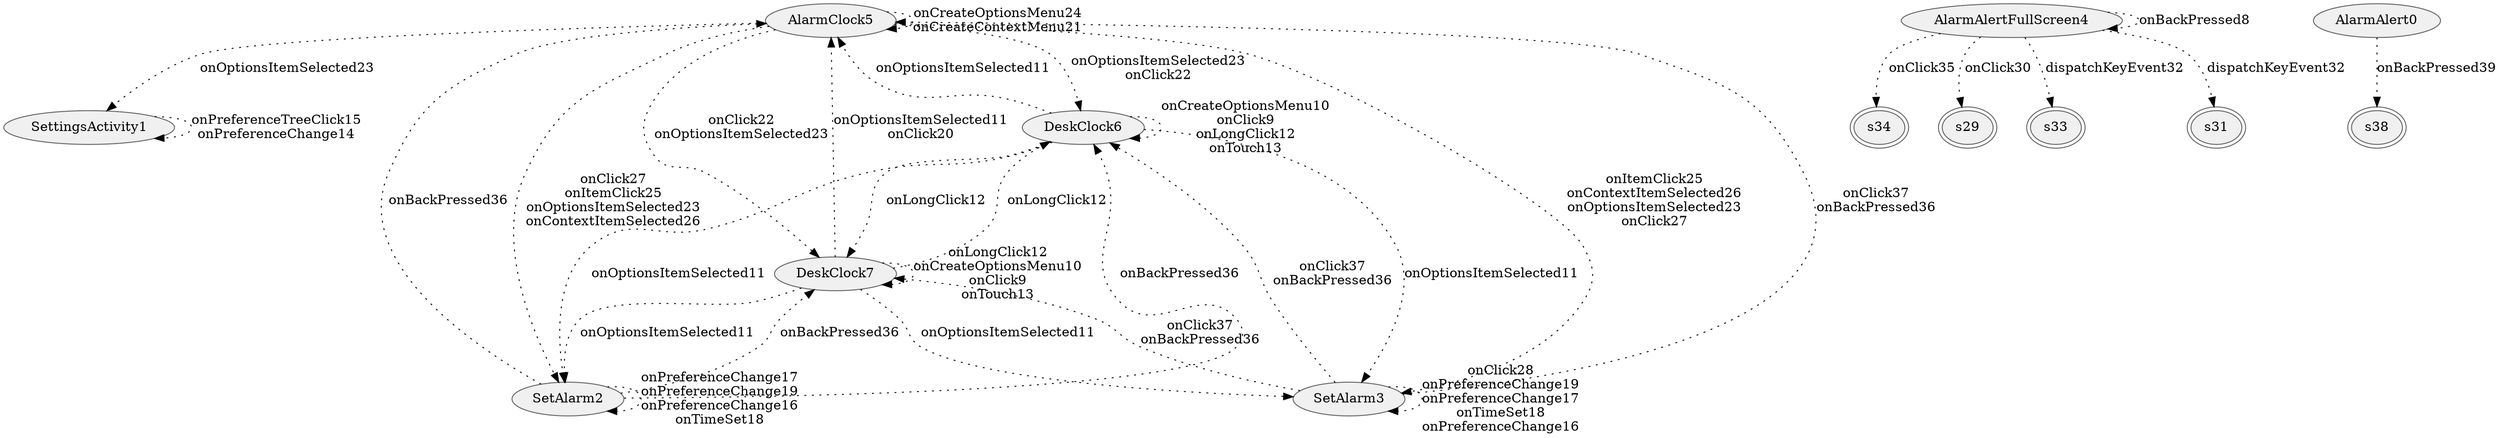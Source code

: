digraph {
fontname="Helvetica";
node[style="filled,solid", colorscheme=greys3, fillcolor=1, color=3];
SettingsActivity1;
DeskClock6;
s34[peripheries=2];
DeskClock7;
SetAlarm3;
s29[peripheries=2];
s33[peripheries=2];
AlarmAlertFullScreen4;
SetAlarm2;
s31[peripheries=2];
s38[peripheries=2];
AlarmClock5;
AlarmAlert0;
AlarmAlertFullScreen4 -> s33[label="dispatchKeyEvent32",style=dotted];
AlarmAlertFullScreen4 -> AlarmAlertFullScreen4[label="onBackPressed8",style=dotted];
AlarmAlertFullScreen4 -> s34[label="onClick35",style=dotted];
AlarmAlertFullScreen4 -> s31[label="dispatchKeyEvent32",style=dotted];
AlarmAlertFullScreen4 -> s29[label="onClick30",style=dotted];
SettingsActivity1 -> SettingsActivity1[label="onPreferenceTreeClick15
onPreferenceChange14",style=dotted];
DeskClock6 -> DeskClock6[label="onCreateOptionsMenu10
onClick9
onLongClick12
onTouch13",style=dotted];
DeskClock6 -> SetAlarm2[label="onOptionsItemSelected11",style=dotted];
DeskClock6 -> DeskClock7[label="onLongClick12",style=dotted];
DeskClock6 -> SetAlarm3[label="onOptionsItemSelected11",style=dotted];
DeskClock6 -> AlarmClock5[label="onOptionsItemSelected11",style=dotted];
SetAlarm2 -> DeskClock6[label="onBackPressed36",style=dotted];
SetAlarm2 -> SetAlarm2[label="onPreferenceChange17
onPreferenceChange19
onPreferenceChange16
onTimeSet18",style=dotted];
SetAlarm2 -> DeskClock7[label="onBackPressed36",style=dotted];
SetAlarm2 -> AlarmClock5[label="onBackPressed36",style=dotted];
DeskClock7 -> DeskClock6[label="onLongClick12",style=dotted];
DeskClock7 -> SetAlarm2[label="onOptionsItemSelected11",style=dotted];
DeskClock7 -> DeskClock7[label="onLongClick12
onCreateOptionsMenu10
onClick9
onTouch13",style=dotted];
DeskClock7 -> SetAlarm3[label="onOptionsItemSelected11",style=dotted];
DeskClock7 -> AlarmClock5[label="onOptionsItemSelected11
onClick20",style=dotted];
SetAlarm3 -> DeskClock6[label="onClick37
onBackPressed36",style=dotted];
SetAlarm3 -> DeskClock7[label="onClick37
onBackPressed36",style=dotted];
SetAlarm3 -> AlarmClock5[label="onClick37
onBackPressed36",style=dotted];
SetAlarm3 -> SetAlarm3[label="onClick28
onPreferenceChange19
onPreferenceChange17
onTimeSet18
onPreferenceChange16",style=dotted];
AlarmClock5 -> SettingsActivity1[label="onOptionsItemSelected23",style=dotted];
AlarmClock5 -> DeskClock6[label="onOptionsItemSelected23
onClick22",style=dotted];
AlarmClock5 -> SetAlarm2[label="onClick27
onItemClick25
onOptionsItemSelected23
onContextItemSelected26",style=dotted];
AlarmClock5 -> DeskClock7[label="onClick22
onOptionsItemSelected23",style=dotted];
AlarmClock5 -> AlarmClock5[label="onCreateOptionsMenu24
onCreateContextMenu21",style=dotted];
AlarmClock5 -> SetAlarm3[label="onItemClick25
onContextItemSelected26
onOptionsItemSelected23
onClick27",style=dotted];
AlarmAlert0 -> s38[label="onBackPressed39",style=dotted];
}